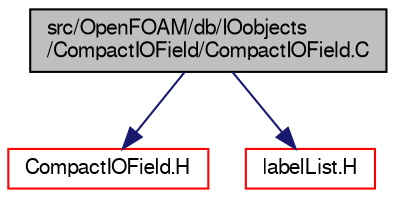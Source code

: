 digraph "src/OpenFOAM/db/IOobjects/CompactIOField/CompactIOField.C"
{
  bgcolor="transparent";
  edge [fontname="FreeSans",fontsize="10",labelfontname="FreeSans",labelfontsize="10"];
  node [fontname="FreeSans",fontsize="10",shape=record];
  Node0 [label="src/OpenFOAM/db/IOobjects\l/CompactIOField/CompactIOField.C",height=0.2,width=0.4,color="black", fillcolor="grey75", style="filled", fontcolor="black"];
  Node0 -> Node1 [color="midnightblue",fontsize="10",style="solid",fontname="FreeSans"];
  Node1 [label="CompactIOField.H",height=0.2,width=0.4,color="red",URL="$a09011.html"];
  Node0 -> Node79 [color="midnightblue",fontsize="10",style="solid",fontname="FreeSans"];
  Node79 [label="labelList.H",height=0.2,width=0.4,color="red",URL="$a12380.html"];
}
